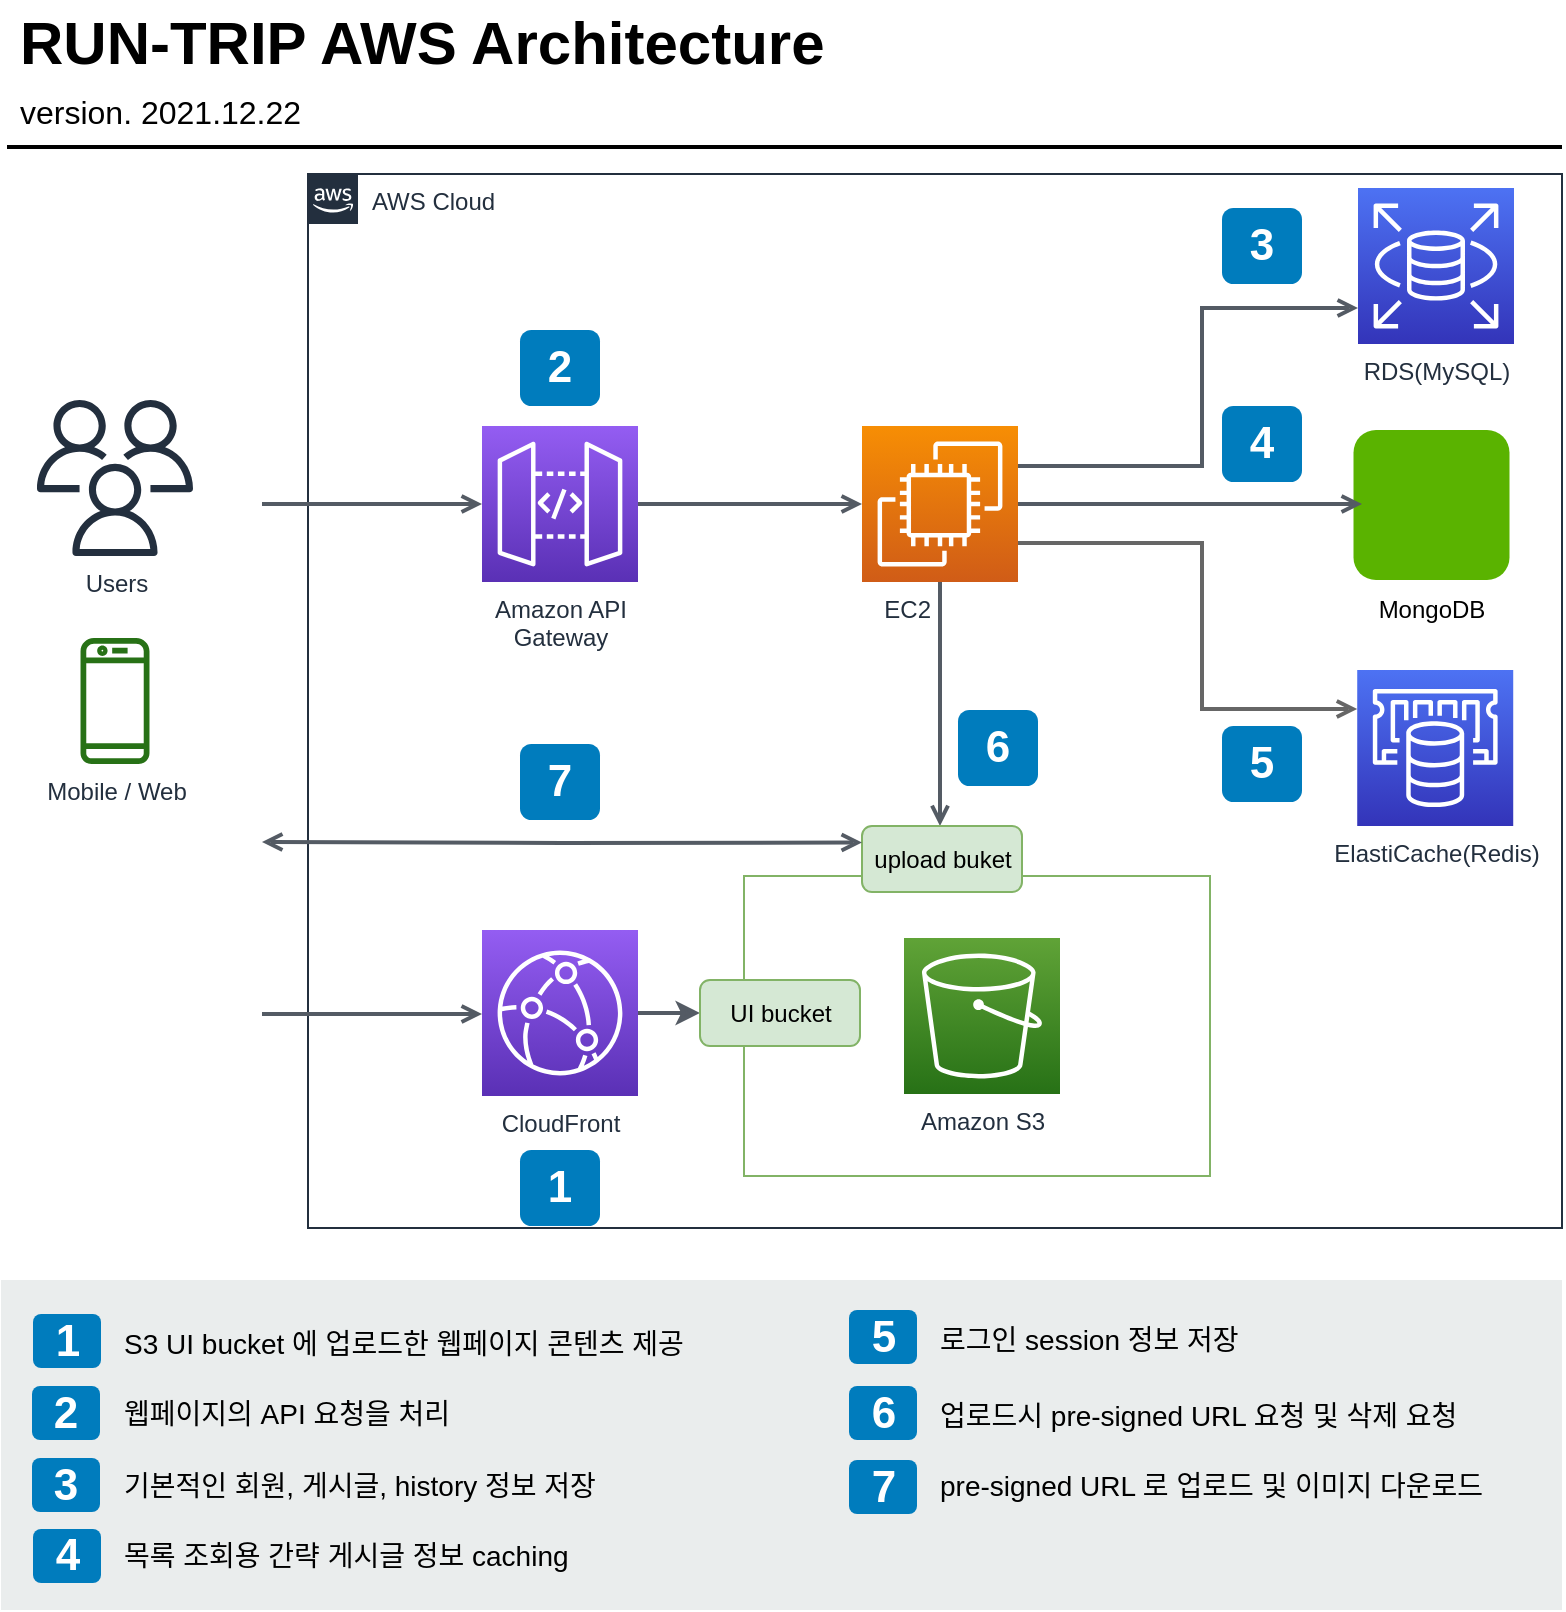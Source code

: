 <mxfile version="15.9.6" type="github">
  <diagram id="Ht1M8jgEwFfnCIfOTk4-" name="Page-1">
    <mxGraphModel dx="1422" dy="762" grid="1" gridSize="10" guides="1" tooltips="1" connect="1" arrows="1" fold="1" page="1" pageScale="1" pageWidth="850" pageHeight="850" math="0" shadow="0">
      <root>
        <mxCell id="0" />
        <mxCell id="1" parent="0" />
        <mxCell id="-QjtrjUzRDEMRZ5MF8oH-46" value="" style="rounded=0;whiteSpace=wrap;html=1;fillColor=#EAEDED;fontSize=22;fontColor=#FFFFFF;strokeColor=none;labelBackgroundColor=none;" parent="1" vertex="1">
          <mxGeometry x="29.5" y="666" width="780.5" height="165" as="geometry" />
        </mxCell>
        <mxCell id="jZVaUwOg5UY3L9NAnvdq-71" value="AWS Cloud" style="points=[[0,0],[0.25,0],[0.5,0],[0.75,0],[1,0],[1,0.25],[1,0.5],[1,0.75],[1,1],[0.75,1],[0.5,1],[0.25,1],[0,1],[0,0.75],[0,0.5],[0,0.25]];outlineConnect=0;gradientColor=none;html=1;whiteSpace=wrap;fontSize=12;fontStyle=0;shape=mxgraph.aws4.group;grIcon=mxgraph.aws4.group_aws_cloud_alt;strokeColor=#232F3E;fillColor=none;verticalAlign=top;align=left;spacingLeft=30;fontColor=#232F3E;dashed=0;labelBackgroundColor=none;container=1;pointerEvents=0;collapsible=0;recursiveResize=0;" parent="1" vertex="1">
          <mxGeometry x="183" y="113" width="627" height="527" as="geometry" />
        </mxCell>
        <mxCell id="QSw6mBPrp35lsUMGg7bP-10" value="" style="fillColor=#FFFFFF;strokeColor=#82b366;verticalAlign=top;fontStyle=0;" parent="jZVaUwOg5UY3L9NAnvdq-71" vertex="1">
          <mxGeometry x="218" y="351" width="233" height="150" as="geometry" />
        </mxCell>
        <mxCell id="jZVaUwOg5UY3L9NAnvdq-73" value="Amazon S3" style="outlineConnect=0;fontColor=#232F3E;gradientColor=#60A337;gradientDirection=north;fillColor=#277116;strokeColor=#ffffff;dashed=0;verticalLabelPosition=bottom;verticalAlign=top;align=center;html=1;fontSize=12;fontStyle=0;aspect=fixed;shape=mxgraph.aws4.resourceIcon;resIcon=mxgraph.aws4.s3;labelBackgroundColor=none;" parent="jZVaUwOg5UY3L9NAnvdq-71" vertex="1">
          <mxGeometry x="298" y="382" width="78" height="78" as="geometry" />
        </mxCell>
        <mxCell id="jZVaUwOg5UY3L9NAnvdq-74" value="Amazon API&lt;br&gt;Gateway&lt;br&gt;" style="outlineConnect=0;fontColor=#232F3E;gradientColor=#945DF2;gradientDirection=north;fillColor=#5A30B5;strokeColor=#ffffff;dashed=0;verticalLabelPosition=bottom;verticalAlign=top;align=center;html=1;fontSize=12;fontStyle=0;aspect=fixed;shape=mxgraph.aws4.resourceIcon;resIcon=mxgraph.aws4.api_gateway;labelBackgroundColor=none;" parent="jZVaUwOg5UY3L9NAnvdq-71" vertex="1">
          <mxGeometry x="87" y="126.0" width="78" height="78" as="geometry" />
        </mxCell>
        <mxCell id="QSw6mBPrp35lsUMGg7bP-11" value="" style="edgeStyle=orthogonalEdgeStyle;rounded=0;orthogonalLoop=1;jettySize=auto;html=1;strokeColor=#545B64;strokeWidth=2;" parent="jZVaUwOg5UY3L9NAnvdq-71" source="QSw6mBPrp35lsUMGg7bP-5" target="QSw6mBPrp35lsUMGg7bP-8" edge="1">
          <mxGeometry relative="1" as="geometry" />
        </mxCell>
        <mxCell id="QSw6mBPrp35lsUMGg7bP-5" value="CloudFront" style="sketch=0;points=[[0,0,0],[0.25,0,0],[0.5,0,0],[0.75,0,0],[1,0,0],[0,1,0],[0.25,1,0],[0.5,1,0],[0.75,1,0],[1,1,0],[0,0.25,0],[0,0.5,0],[0,0.75,0],[1,0.25,0],[1,0.5,0],[1,0.75,0]];outlineConnect=0;fontColor=#232F3E;gradientColor=#945DF2;gradientDirection=north;fillColor=#5A30B5;strokeColor=#ffffff;dashed=0;verticalLabelPosition=bottom;verticalAlign=top;align=center;html=1;fontSize=12;fontStyle=0;aspect=fixed;shape=mxgraph.aws4.resourceIcon;resIcon=mxgraph.aws4.cloudfront;" parent="jZVaUwOg5UY3L9NAnvdq-71" vertex="1">
          <mxGeometry x="87" y="378" width="78" height="83" as="geometry" />
        </mxCell>
        <mxCell id="jZVaUwOg5UY3L9NAnvdq-101" value="1" style="rounded=1;whiteSpace=wrap;html=1;fillColor=#007CBD;strokeColor=none;fontColor=#FFFFFF;fontStyle=1;fontSize=22;labelBackgroundColor=none;" parent="jZVaUwOg5UY3L9NAnvdq-71" vertex="1">
          <mxGeometry x="106" y="488" width="40" height="38" as="geometry" />
        </mxCell>
        <mxCell id="QSw6mBPrp35lsUMGg7bP-14" value="" style="edgeStyle=orthogonalEdgeStyle;rounded=0;orthogonalLoop=1;jettySize=auto;html=1;strokeColor=#545B64;strokeWidth=2;endArrow=open;endFill=0;exitX=0.5;exitY=1;exitDx=0;exitDy=0;exitPerimeter=0;" parent="jZVaUwOg5UY3L9NAnvdq-71" source="QSw6mBPrp35lsUMGg7bP-4" target="QSw6mBPrp35lsUMGg7bP-12" edge="1">
          <mxGeometry relative="1" as="geometry">
            <Array as="points">
              <mxPoint x="316" y="268" />
              <mxPoint x="316" y="268" />
            </Array>
          </mxGeometry>
        </mxCell>
        <mxCell id="QSw6mBPrp35lsUMGg7bP-17" value="" style="edgeStyle=orthogonalEdgeStyle;rounded=0;orthogonalLoop=1;jettySize=auto;html=1;startArrow=none;strokeColor=#545B64;strokeWidth=2;startFill=0;endArrow=open;endFill=0;entryX=0;entryY=0.5;entryDx=0;entryDy=0;entryPerimeter=0;" parent="jZVaUwOg5UY3L9NAnvdq-71" source="QSw6mBPrp35lsUMGg7bP-4" edge="1">
          <mxGeometry relative="1" as="geometry">
            <Array as="points">
              <mxPoint x="447" y="146" />
              <mxPoint x="447" y="67" />
            </Array>
            <mxPoint x="525" y="67" as="targetPoint" />
          </mxGeometry>
        </mxCell>
        <mxCell id="xazAc66kS2hvIdJBhb0Y-1" value="" style="edgeStyle=orthogonalEdgeStyle;rounded=0;orthogonalLoop=1;jettySize=auto;html=1;entryX=0;entryY=0.25;entryDx=0;entryDy=0;entryPerimeter=0;strokeWidth=2;endArrow=open;endFill=0;strokeColor=#666666;exitX=1;exitY=0.75;exitDx=0;exitDy=0;exitPerimeter=0;" edge="1" parent="jZVaUwOg5UY3L9NAnvdq-71" source="QSw6mBPrp35lsUMGg7bP-4" target="QSw6mBPrp35lsUMGg7bP-18">
          <mxGeometry relative="1" as="geometry">
            <mxPoint x="387" y="198" as="sourcePoint" />
            <Array as="points">
              <mxPoint x="447" y="185" />
              <mxPoint x="447" y="268" />
            </Array>
          </mxGeometry>
        </mxCell>
        <mxCell id="QSw6mBPrp35lsUMGg7bP-4" value="EC2&amp;nbsp; &amp;nbsp; &amp;nbsp; &amp;nbsp; &amp;nbsp;&amp;nbsp;" style="sketch=0;points=[[0,0,0],[0.25,0,0],[0.5,0,0],[0.75,0,0],[1,0,0],[0,1,0],[0.25,1,0],[0.5,1,0],[0.75,1,0],[1,1,0],[0,0.25,0],[0,0.5,0],[0,0.75,0],[1,0.25,0],[1,0.5,0],[1,0.75,0]];outlineConnect=0;fontColor=#232F3E;gradientColor=#F78E04;gradientDirection=north;fillColor=#D05C17;strokeColor=#ffffff;dashed=0;verticalLabelPosition=bottom;verticalAlign=top;align=center;html=1;fontSize=12;fontStyle=0;aspect=fixed;shape=mxgraph.aws4.resourceIcon;resIcon=mxgraph.aws4.ec2;" parent="jZVaUwOg5UY3L9NAnvdq-71" vertex="1">
          <mxGeometry x="277" y="126" width="78" height="78" as="geometry" />
        </mxCell>
        <mxCell id="jZVaUwOg5UY3L9NAnvdq-111" value="" style="edgeStyle=elbowEdgeStyle;rounded=0;orthogonalLoop=1;jettySize=auto;html=1;endArrow=open;endFill=0;strokeColor=#545B64;strokeWidth=2;fontSize=14;" parent="jZVaUwOg5UY3L9NAnvdq-71" source="jZVaUwOg5UY3L9NAnvdq-74" target="QSw6mBPrp35lsUMGg7bP-4" edge="1">
          <mxGeometry relative="1" as="geometry">
            <mxPoint x="346" y="354" as="targetPoint" />
            <Array as="points">
              <mxPoint x="217" y="165" />
              <mxPoint x="247" y="196" />
              <mxPoint x="287" y="165" />
            </Array>
          </mxGeometry>
        </mxCell>
        <mxCell id="-QjtrjUzRDEMRZ5MF8oH-28" value="4" style="rounded=1;whiteSpace=wrap;html=1;fillColor=#007CBD;strokeColor=none;fontColor=#FFFFFF;fontStyle=1;fontSize=22;labelBackgroundColor=none;" parent="jZVaUwOg5UY3L9NAnvdq-71" vertex="1">
          <mxGeometry x="457" y="116" width="40" height="38" as="geometry" />
        </mxCell>
        <mxCell id="QSw6mBPrp35lsUMGg7bP-6" value="RDS(MySQL)" style="sketch=0;points=[[0,0,0],[0.25,0,0],[0.5,0,0],[0.75,0,0],[1,0,0],[0,1,0],[0.25,1,0],[0.5,1,0],[0.75,1,0],[1,1,0],[0,0.25,0],[0,0.5,0],[0,0.75,0],[1,0.25,0],[1,0.5,0],[1,0.75,0]];outlineConnect=0;fontColor=#232F3E;gradientColor=#4D72F3;gradientDirection=north;fillColor=#3334B9;strokeColor=#ffffff;dashed=0;verticalLabelPosition=bottom;verticalAlign=top;align=center;html=1;fontSize=12;fontStyle=0;aspect=fixed;shape=mxgraph.aws4.resourceIcon;resIcon=mxgraph.aws4.rds;" parent="jZVaUwOg5UY3L9NAnvdq-71" vertex="1">
          <mxGeometry x="525" y="7" width="78" height="78" as="geometry" />
        </mxCell>
        <mxCell id="QSw6mBPrp35lsUMGg7bP-8" value="UI bucket" style="rounded=1;align=center;fillColor=#d5e8d4;strokeColor=#82b366;html=1;fontSize=12" parent="jZVaUwOg5UY3L9NAnvdq-71" vertex="1">
          <mxGeometry x="196" y="403" width="80" height="33" as="geometry" />
        </mxCell>
        <mxCell id="QSw6mBPrp35lsUMGg7bP-12" value="upload buket" style="rounded=1;align=center;fillColor=#d5e8d4;strokeColor=#82b366;html=1;fontSize=12" parent="jZVaUwOg5UY3L9NAnvdq-71" vertex="1">
          <mxGeometry x="277" y="326" width="80" height="33" as="geometry" />
        </mxCell>
        <mxCell id="jZVaUwOg5UY3L9NAnvdq-104" value="5" style="rounded=1;whiteSpace=wrap;html=1;fillColor=#007CBD;strokeColor=none;fontColor=#FFFFFF;fontStyle=1;fontSize=22;labelBackgroundColor=none;" parent="jZVaUwOg5UY3L9NAnvdq-71" vertex="1">
          <mxGeometry x="457" y="276" width="40" height="38" as="geometry" />
        </mxCell>
        <mxCell id="QSw6mBPrp35lsUMGg7bP-18" value="ElastiCache(Redis)" style="sketch=0;points=[[0,0,0],[0.25,0,0],[0.5,0,0],[0.75,0,0],[1,0,0],[0,1,0],[0.25,1,0],[0.5,1,0],[0.75,1,0],[1,1,0],[0,0.25,0],[0,0.5,0],[0,0.75,0],[1,0.25,0],[1,0.5,0],[1,0.75,0]];outlineConnect=0;fontColor=#232F3E;gradientColor=#4D72F3;gradientDirection=north;fillColor=#3334B9;strokeColor=#ffffff;dashed=0;verticalLabelPosition=bottom;verticalAlign=top;align=center;html=1;fontSize=12;fontStyle=0;aspect=fixed;shape=mxgraph.aws4.resourceIcon;resIcon=mxgraph.aws4.elasticache;" parent="jZVaUwOg5UY3L9NAnvdq-71" vertex="1">
          <mxGeometry x="524.61" y="248" width="78" height="78" as="geometry" />
        </mxCell>
        <mxCell id="jZVaUwOg5UY3L9NAnvdq-105" value="6" style="rounded=1;whiteSpace=wrap;html=1;fillColor=#007CBD;strokeColor=none;fontColor=#FFFFFF;fontStyle=1;fontSize=22;labelBackgroundColor=none;" parent="jZVaUwOg5UY3L9NAnvdq-71" vertex="1">
          <mxGeometry x="325" y="268" width="40" height="38" as="geometry" />
        </mxCell>
        <mxCell id="jZVaUwOg5UY3L9NAnvdq-102" value="2" style="rounded=1;whiteSpace=wrap;html=1;fillColor=#007CBD;strokeColor=none;fontColor=#FFFFFF;fontStyle=1;fontSize=22;labelBackgroundColor=none;" parent="jZVaUwOg5UY3L9NAnvdq-71" vertex="1">
          <mxGeometry x="106" y="78" width="40" height="38" as="geometry" />
        </mxCell>
        <mxCell id="jZVaUwOg5UY3L9NAnvdq-103" value="3" style="rounded=1;whiteSpace=wrap;html=1;fillColor=#007CBD;strokeColor=none;fontColor=#FFFFFF;fontStyle=1;fontSize=22;labelBackgroundColor=none;" parent="jZVaUwOg5UY3L9NAnvdq-71" vertex="1">
          <mxGeometry x="457" y="17" width="40" height="38" as="geometry" />
        </mxCell>
        <mxCell id="jZVaUwOg5UY3L9NAnvdq-106" value="7" style="rounded=1;whiteSpace=wrap;html=1;fillColor=#007CBD;strokeColor=none;fontColor=#FFFFFF;fontStyle=1;fontSize=22;labelBackgroundColor=none;" parent="jZVaUwOg5UY3L9NAnvdq-71" vertex="1">
          <mxGeometry x="106" y="285" width="40" height="38" as="geometry" />
        </mxCell>
        <mxCell id="xazAc66kS2hvIdJBhb0Y-8" value="" style="group" vertex="1" connectable="0" parent="jZVaUwOg5UY3L9NAnvdq-71">
          <mxGeometry x="512.613" y="113.863" width="106.773" height="119.137" as="geometry" />
        </mxCell>
        <mxCell id="xazAc66kS2hvIdJBhb0Y-3" value="" style="rounded=1;whiteSpace=wrap;html=1;fillColor=#5AB300;strokeColor=none;glass=0;shadow=0;sketch=0;" vertex="1" parent="xazAc66kS2hvIdJBhb0Y-8">
          <mxGeometry x="10.137" y="14.137" width="78" height="75" as="geometry" />
        </mxCell>
        <mxCell id="xazAc66kS2hvIdJBhb0Y-5" value="" style="shape=image;html=1;verticalAlign=top;verticalLabelPosition=bottom;labelBackgroundColor=#ffffff;imageAspect=0;aspect=fixed;image=https://cdn4.iconfinder.com/data/icons/ionicons/512/icon-leaf-128.png;rotation=45;" vertex="1" parent="xazAc66kS2hvIdJBhb0Y-8">
          <mxGeometry x="15.637" y="15.637" width="75.5" height="75.5" as="geometry" />
        </mxCell>
        <mxCell id="xazAc66kS2hvIdJBhb0Y-7" value="MongoDB" style="text;html=1;strokeColor=none;fillColor=none;align=center;verticalAlign=middle;whiteSpace=wrap;rounded=0;" vertex="1" parent="xazAc66kS2hvIdJBhb0Y-8">
          <mxGeometry x="19.137" y="89.137" width="60" height="30" as="geometry" />
        </mxCell>
        <mxCell id="xazAc66kS2hvIdJBhb0Y-11" value="" style="edgeStyle=orthogonalEdgeStyle;rounded=0;orthogonalLoop=1;jettySize=auto;html=1;startArrow=none;strokeColor=#545B64;strokeWidth=2;startFill=0;endArrow=open;endFill=0;entryX=0.114;entryY=0.844;entryDx=0;entryDy=0;entryPerimeter=0;exitX=1;exitY=0.5;exitDx=0;exitDy=0;exitPerimeter=0;" edge="1" parent="jZVaUwOg5UY3L9NAnvdq-71" source="QSw6mBPrp35lsUMGg7bP-4" target="xazAc66kS2hvIdJBhb0Y-5">
          <mxGeometry relative="1" as="geometry">
            <Array as="points">
              <mxPoint x="527" y="165" />
            </Array>
            <mxPoint x="365" y="156" as="sourcePoint" />
            <mxPoint x="535" y="77" as="targetPoint" />
          </mxGeometry>
        </mxCell>
        <mxCell id="jZVaUwOg5UY3L9NAnvdq-110" style="edgeStyle=elbowEdgeStyle;rounded=0;orthogonalLoop=1;jettySize=auto;html=1;endArrow=open;endFill=0;strokeColor=#545B64;strokeWidth=2;fontSize=14;" parent="1" target="jZVaUwOg5UY3L9NAnvdq-74" edge="1">
          <mxGeometry relative="1" as="geometry">
            <mxPoint x="160" y="278" as="sourcePoint" />
            <mxPoint x="310" y="278" as="targetPoint" />
          </mxGeometry>
        </mxCell>
        <mxCell id="jZVaUwOg5UY3L9NAnvdq-130" style="edgeStyle=elbowEdgeStyle;rounded=0;orthogonalLoop=1;jettySize=auto;html=1;endArrow=open;endFill=0;strokeColor=#545B64;strokeWidth=2;fontSize=14;entryX=0;entryY=0.5;entryDx=0;entryDy=0;entryPerimeter=0;" parent="1" target="QSw6mBPrp35lsUMGg7bP-5" edge="1">
          <mxGeometry relative="1" as="geometry">
            <mxPoint x="160" y="533" as="sourcePoint" />
            <mxPoint x="390" y="683.5" as="targetPoint" />
            <Array as="points">
              <mxPoint x="270" y="491" />
              <mxPoint x="330" y="593" />
            </Array>
          </mxGeometry>
        </mxCell>
        <mxCell id="-QjtrjUzRDEMRZ5MF8oH-36" value="1" style="rounded=1;whiteSpace=wrap;html=1;fillColor=#007CBD;strokeColor=none;fontColor=#FFFFFF;fontStyle=1;fontSize=22;labelBackgroundColor=none;" parent="1" vertex="1">
          <mxGeometry x="45.5" y="683" width="34" height="27" as="geometry" />
        </mxCell>
        <mxCell id="-QjtrjUzRDEMRZ5MF8oH-37" value="2" style="rounded=1;whiteSpace=wrap;html=1;fillColor=#007CBD;strokeColor=none;fontColor=#FFFFFF;fontStyle=1;fontSize=22;labelBackgroundColor=none;" parent="1" vertex="1">
          <mxGeometry x="45" y="719" width="34" height="27" as="geometry" />
        </mxCell>
        <mxCell id="-QjtrjUzRDEMRZ5MF8oH-40" value="5" style="rounded=1;whiteSpace=wrap;html=1;fillColor=#007CBD;strokeColor=none;fontColor=#FFFFFF;fontStyle=1;fontSize=22;labelBackgroundColor=none;" parent="1" vertex="1">
          <mxGeometry x="453.5" y="681" width="34" height="27" as="geometry" />
        </mxCell>
        <mxCell id="-QjtrjUzRDEMRZ5MF8oH-41" value="6" style="rounded=1;whiteSpace=wrap;html=1;fillColor=#007CBD;strokeColor=none;fontColor=#FFFFFF;fontStyle=1;fontSize=22;labelBackgroundColor=none;" parent="1" vertex="1">
          <mxGeometry x="453.5" y="719" width="34" height="27" as="geometry" />
        </mxCell>
        <mxCell id="-QjtrjUzRDEMRZ5MF8oH-42" value="7" style="rounded=1;whiteSpace=wrap;html=1;fillColor=#007CBD;strokeColor=none;fontColor=#FFFFFF;fontStyle=1;fontSize=22;labelBackgroundColor=none;" parent="1" vertex="1">
          <mxGeometry x="453.5" y="756" width="34" height="27" as="geometry" />
        </mxCell>
        <mxCell id="-QjtrjUzRDEMRZ5MF8oH-47" value="RUN-TRIP AWS Architecture" style="text;html=1;resizable=0;points=[];autosize=1;align=left;verticalAlign=top;spacingTop=-4;fontSize=30;fontColor=#000000;fontStyle=1;labelBackgroundColor=none;" parent="1" vertex="1">
          <mxGeometry x="36.5" y="26.5" width="420" height="40" as="geometry" />
        </mxCell>
        <mxCell id="-QjtrjUzRDEMRZ5MF8oH-48" value="version. 2021.12.22" style="text;html=1;resizable=0;points=[];autosize=1;align=left;verticalAlign=top;spacingTop=-4;fontSize=16;fontColor=#000000;labelBackgroundColor=none;" parent="1" vertex="1">
          <mxGeometry x="36.5" y="69.5" width="160" height="20" as="geometry" />
        </mxCell>
        <mxCell id="SCVMTBWpLvtzJIhz15lM-1" value="" style="line;strokeWidth=2;html=1;fontSize=14;labelBackgroundColor=none;" parent="1" vertex="1">
          <mxGeometry x="32.5" y="94.5" width="777.5" height="10" as="geometry" />
        </mxCell>
        <mxCell id="SCVMTBWpLvtzJIhz15lM-7" value="S3 UI bucket 에 업로드한 웹페이지 콘텐츠 제공" style="text;html=1;align=left;verticalAlign=middle;spacingTop=-4;fontSize=14;labelBackgroundColor=none;whiteSpace=wrap;" parent="1" vertex="1">
          <mxGeometry x="89" y="681" width="312" height="38" as="geometry" />
        </mxCell>
        <mxCell id="QSw6mBPrp35lsUMGg7bP-15" value="" style="edgeStyle=orthogonalEdgeStyle;rounded=0;orthogonalLoop=1;jettySize=auto;html=1;entryX=0;entryY=0.25;entryDx=0;entryDy=0;startArrow=open;strokeWidth=2;strokeColor=#545B64;endArrow=open;endFill=0;startFill=0;" parent="1" target="QSw6mBPrp35lsUMGg7bP-12" edge="1">
          <mxGeometry relative="1" as="geometry">
            <mxPoint x="160" y="447" as="sourcePoint" />
          </mxGeometry>
        </mxCell>
        <mxCell id="jZVaUwOg5UY3L9NAnvdq-88" value="Users&lt;br&gt;" style="outlineConnect=0;fontColor=#232F3E;gradientColor=none;fillColor=#232F3E;strokeColor=none;dashed=0;verticalLabelPosition=bottom;verticalAlign=top;align=center;html=1;fontSize=12;fontStyle=0;aspect=fixed;pointerEvents=1;shape=mxgraph.aws4.users;labelBackgroundColor=none;" parent="1" vertex="1">
          <mxGeometry x="47.5" y="226.0" width="78" height="78" as="geometry" />
        </mxCell>
        <mxCell id="jZVaUwOg5UY3L9NAnvdq-65" value="Mobile / Web" style="outlineConnect=0;fontColor=#232F3E;gradientColor=none;strokeColor=none;fillColor=#277116;dashed=0;verticalLabelPosition=bottom;verticalAlign=top;align=center;html=1;fontSize=12;fontStyle=0;shape=mxgraph.aws4.mobile_client;labelBackgroundColor=none;" parent="1" vertex="1">
          <mxGeometry x="66.94" y="345" width="39.12" height="63" as="geometry" />
        </mxCell>
        <mxCell id="QSw6mBPrp35lsUMGg7bP-22" value="웹페이지의 API 요청을 처리" style="text;html=1;align=left;verticalAlign=middle;spacingTop=-4;fontSize=14;labelBackgroundColor=none;whiteSpace=wrap;" parent="1" vertex="1">
          <mxGeometry x="89" y="719" width="290" height="32" as="geometry" />
        </mxCell>
        <mxCell id="QSw6mBPrp35lsUMGg7bP-24" value="기본적인 회원, 게시글, history 정보 저장" style="text;html=1;align=left;verticalAlign=middle;spacingTop=-4;fontSize=14;labelBackgroundColor=none;whiteSpace=wrap;" parent="1" vertex="1">
          <mxGeometry x="89" y="756" width="300" height="30" as="geometry" />
        </mxCell>
        <mxCell id="QSw6mBPrp35lsUMGg7bP-25" value="로그인 session 정보 저장" style="text;html=1;align=left;verticalAlign=middle;spacingTop=-4;fontSize=14;labelBackgroundColor=none;whiteSpace=wrap;" parent="1" vertex="1">
          <mxGeometry x="497" y="681" width="300" height="33" as="geometry" />
        </mxCell>
        <mxCell id="QSw6mBPrp35lsUMGg7bP-26" value="업로드시 pre-signed URL 요청 및 삭제 요청" style="text;html=1;align=left;verticalAlign=middle;spacingTop=-4;fontSize=14;labelBackgroundColor=none;whiteSpace=wrap;" parent="1" vertex="1">
          <mxGeometry x="497" y="718" width="292" height="35" as="geometry" />
        </mxCell>
        <mxCell id="QSw6mBPrp35lsUMGg7bP-27" value="pre-signed URL 로 업로드 및 이미지 다운로드" style="text;html=1;align=left;verticalAlign=middle;spacingTop=-4;fontSize=14;labelBackgroundColor=none;whiteSpace=wrap;" parent="1" vertex="1">
          <mxGeometry x="497" y="755" width="300" height="31" as="geometry" />
        </mxCell>
        <mxCell id="-QjtrjUzRDEMRZ5MF8oH-38" value="3" style="rounded=1;whiteSpace=wrap;html=1;fillColor=#007CBD;strokeColor=none;fontColor=#FFFFFF;fontStyle=1;fontSize=22;labelBackgroundColor=none;" parent="1" vertex="1">
          <mxGeometry x="45" y="755" width="34" height="27" as="geometry" />
        </mxCell>
        <mxCell id="-QjtrjUzRDEMRZ5MF8oH-39" value="4" style="rounded=1;whiteSpace=wrap;html=1;fillColor=#007CBD;strokeColor=none;fontColor=#FFFFFF;fontStyle=1;fontSize=22;labelBackgroundColor=none;" parent="1" vertex="1">
          <mxGeometry x="45.5" y="790.5" width="34" height="27" as="geometry" />
        </mxCell>
        <mxCell id="xazAc66kS2hvIdJBhb0Y-14" value="목록 조회용 간략 게시글 정보 caching" style="text;html=1;align=left;verticalAlign=middle;spacingTop=-4;fontSize=14;labelBackgroundColor=none;whiteSpace=wrap;" vertex="1" parent="1">
          <mxGeometry x="89" y="790.5" width="310" height="30.5" as="geometry" />
        </mxCell>
      </root>
    </mxGraphModel>
  </diagram>
</mxfile>
